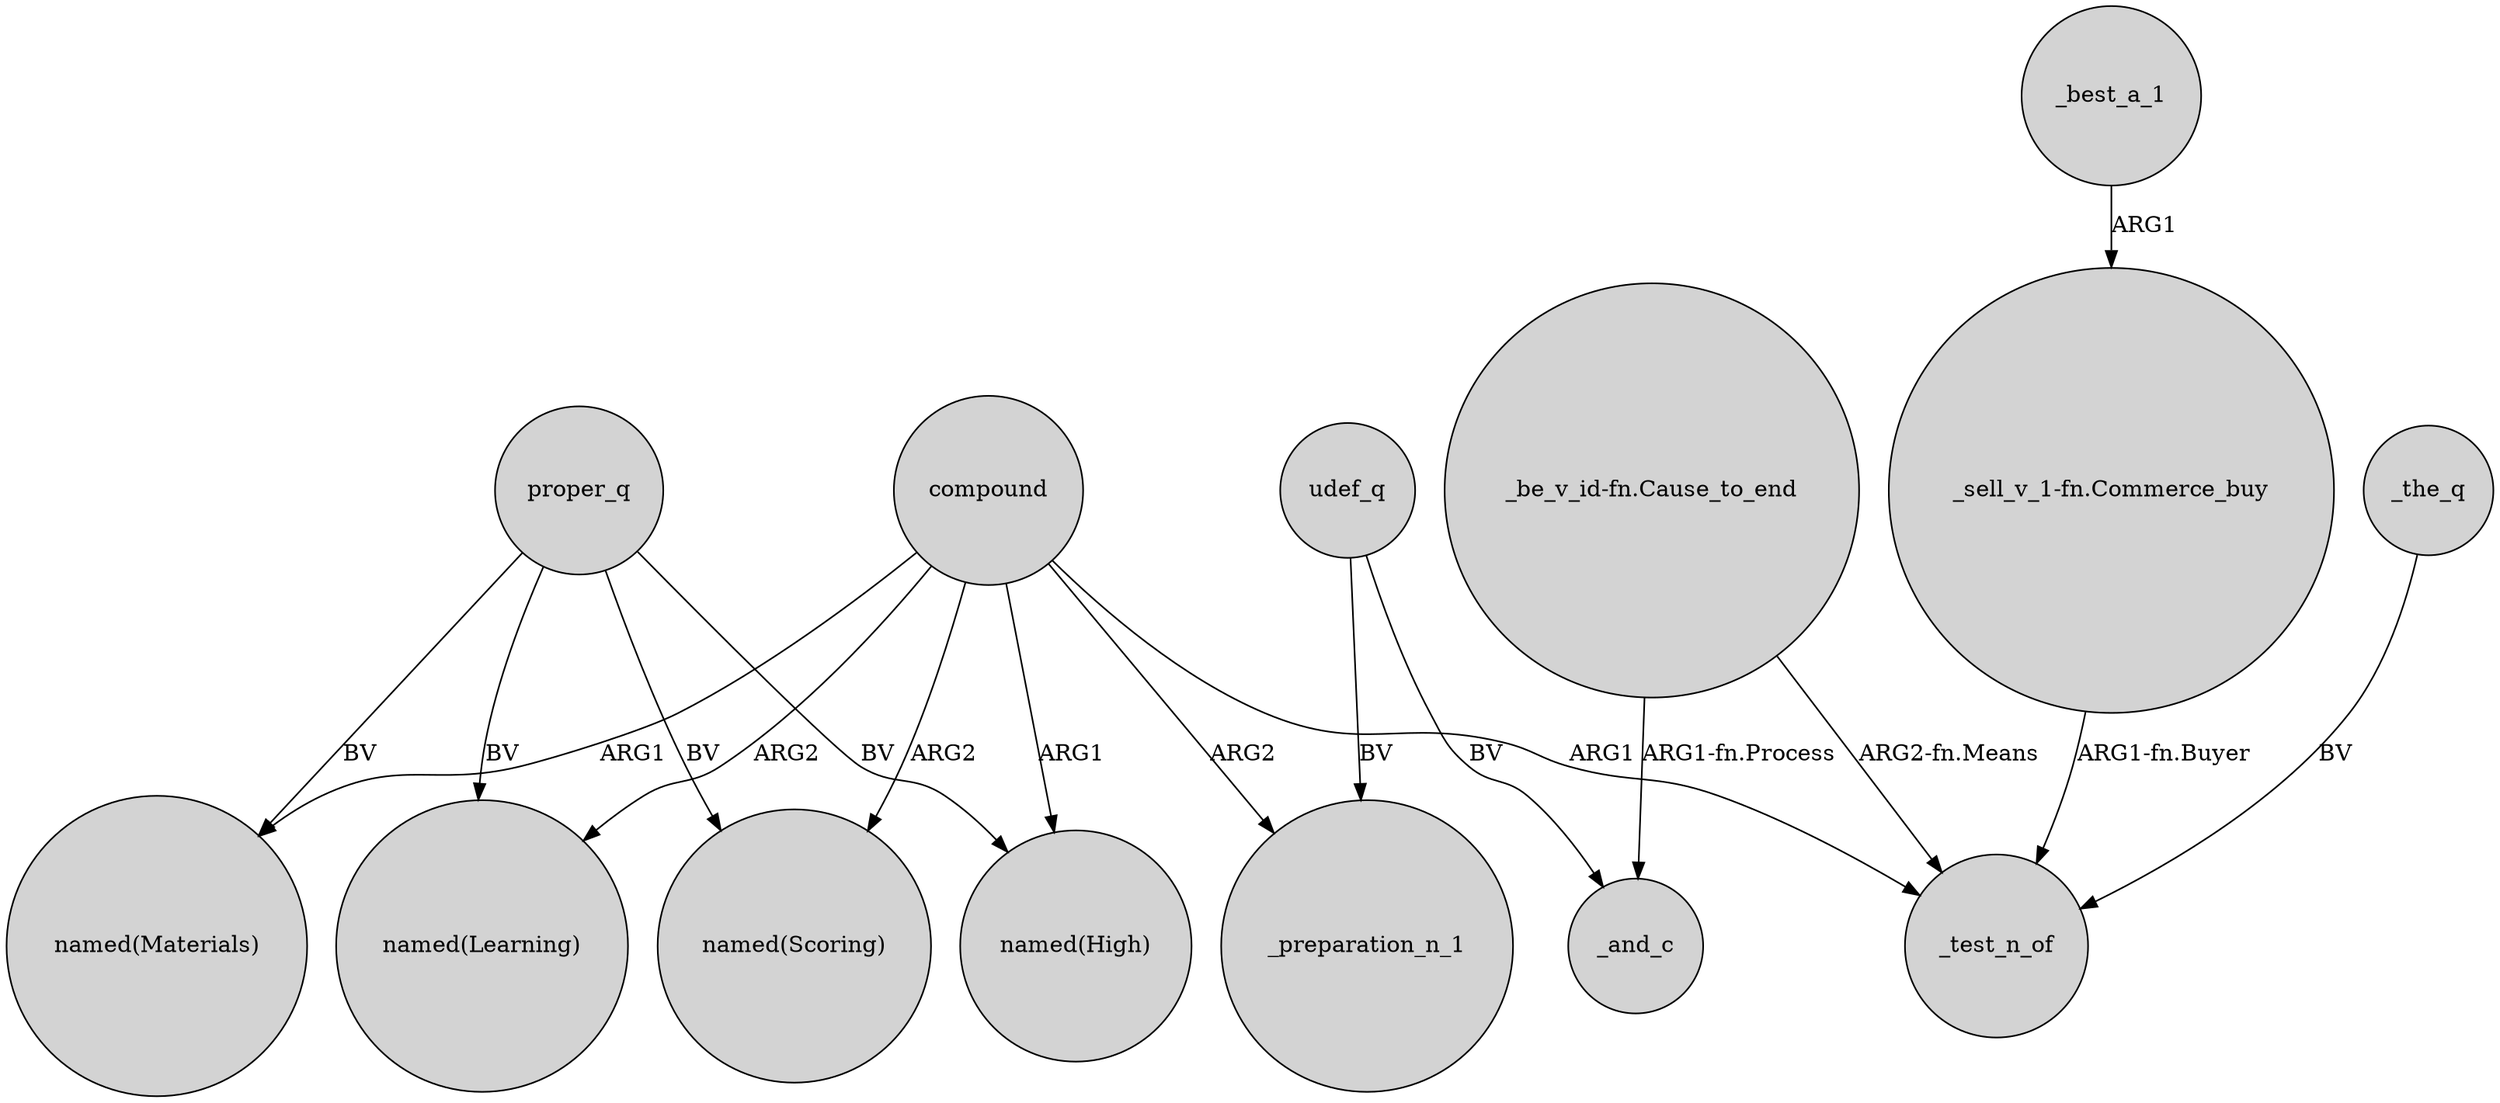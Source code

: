 digraph {
	node [shape=circle style=filled]
	proper_q -> "named(Materials)" [label=BV]
	"_be_v_id-fn.Cause_to_end" -> _and_c [label="ARG1-fn.Process"]
	compound -> "named(Learning)" [label=ARG2]
	compound -> _test_n_of [label=ARG1]
	"_sell_v_1-fn.Commerce_buy" -> _test_n_of [label="ARG1-fn.Buyer"]
	proper_q -> "named(Scoring)" [label=BV]
	compound -> _preparation_n_1 [label=ARG2]
	compound -> "named(Scoring)" [label=ARG2]
	"_be_v_id-fn.Cause_to_end" -> _test_n_of [label="ARG2-fn.Means"]
	compound -> "named(Materials)" [label=ARG1]
	compound -> "named(High)" [label=ARG1]
	proper_q -> "named(Learning)" [label=BV]
	_the_q -> _test_n_of [label=BV]
	_best_a_1 -> "_sell_v_1-fn.Commerce_buy" [label=ARG1]
	udef_q -> _and_c [label=BV]
	udef_q -> _preparation_n_1 [label=BV]
	proper_q -> "named(High)" [label=BV]
}
